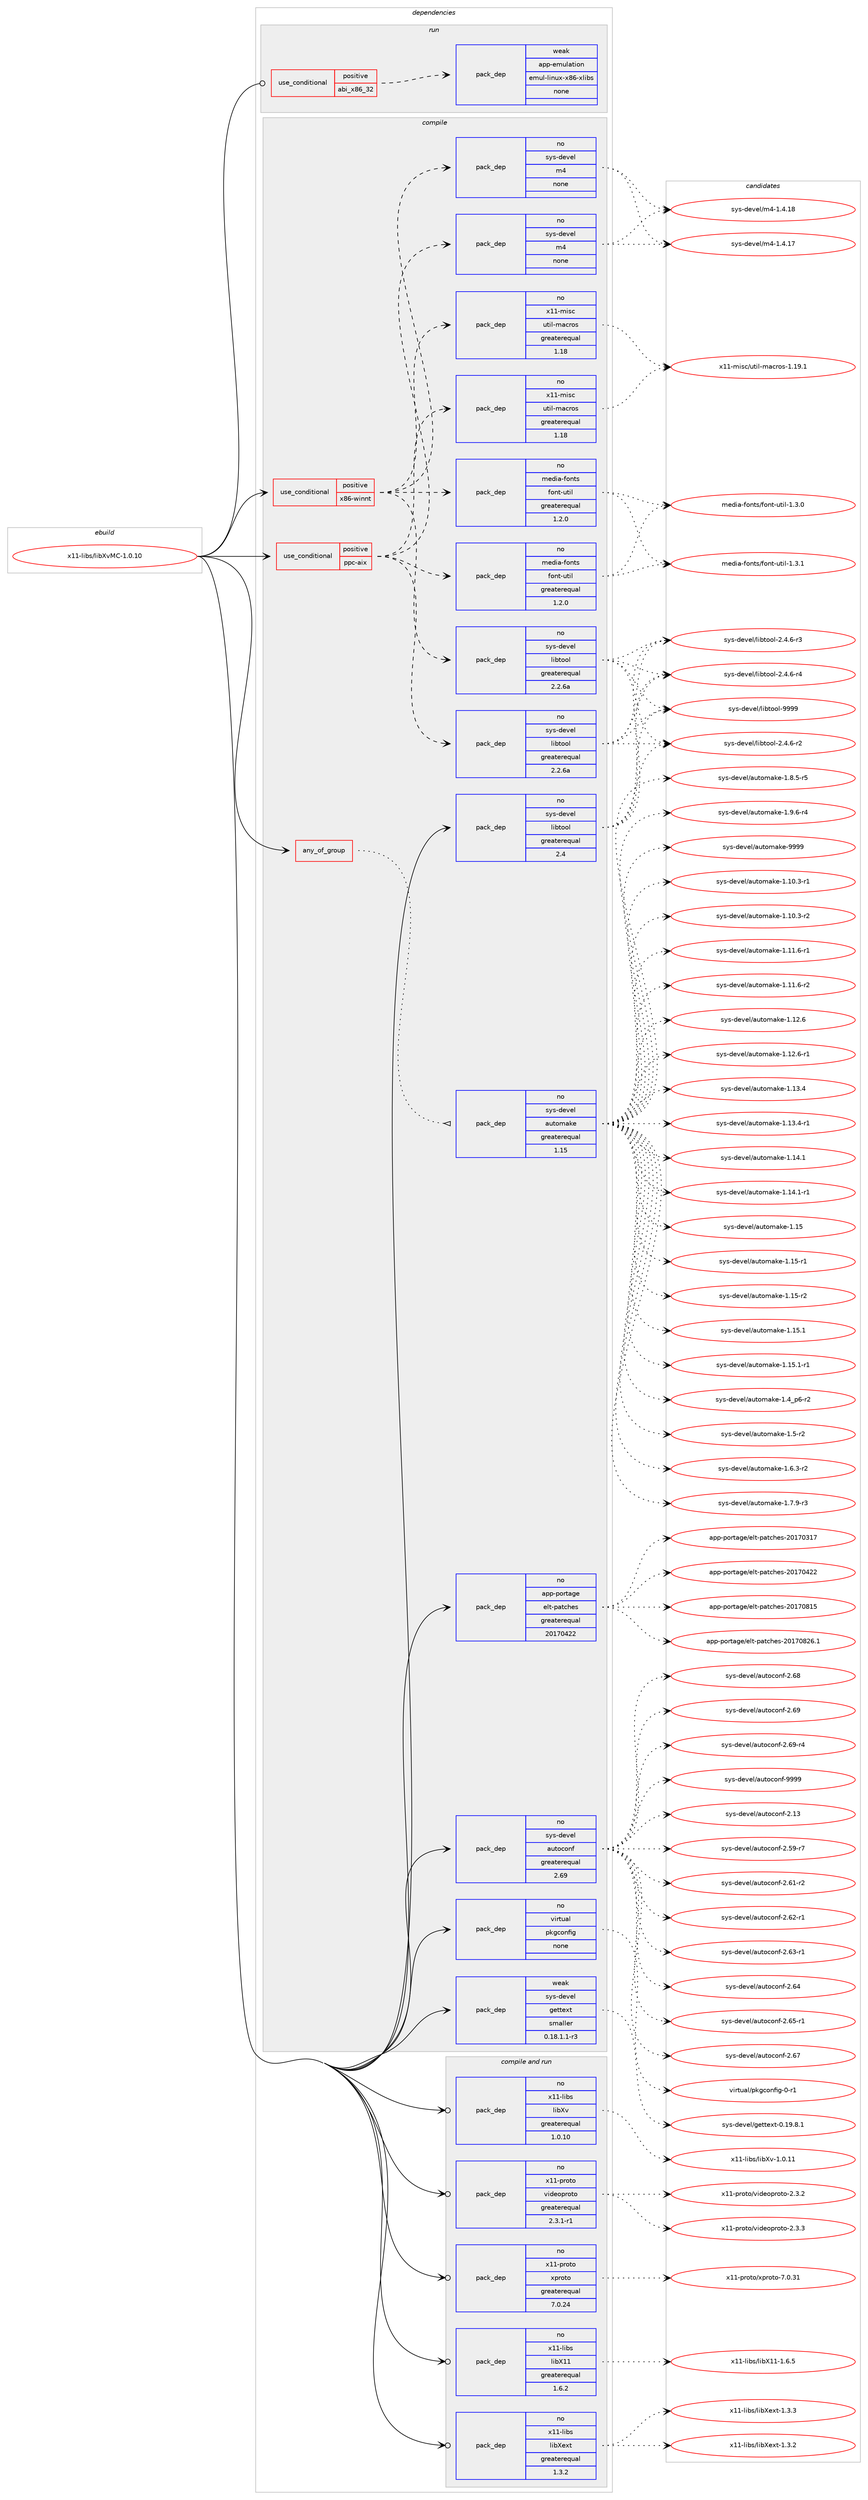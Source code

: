 digraph prolog {

# *************
# Graph options
# *************

newrank=true;
concentrate=true;
compound=true;
graph [rankdir=LR,fontname=Helvetica,fontsize=10,ranksep=1.5];#, ranksep=2.5, nodesep=0.2];
edge  [arrowhead=vee];
node  [fontname=Helvetica,fontsize=10];

# **********
# The ebuild
# **********

subgraph cluster_leftcol {
color=gray;
rank=same;
label=<<i>ebuild</i>>;
id [label="x11-libs/libXvMC-1.0.10", color=red, width=4, href="../x11-libs/libXvMC-1.0.10.svg"];
}

# ****************
# The dependencies
# ****************

subgraph cluster_midcol {
color=gray;
label=<<i>dependencies</i>>;
subgraph cluster_compile {
fillcolor="#eeeeee";
style=filled;
label=<<i>compile</i>>;
subgraph any9318 {
dependency518470 [label=<<TABLE BORDER="0" CELLBORDER="1" CELLSPACING="0" CELLPADDING="4"><TR><TD CELLPADDING="10">any_of_group</TD></TR></TABLE>>, shape=none, color=red];subgraph pack386283 {
dependency518471 [label=<<TABLE BORDER="0" CELLBORDER="1" CELLSPACING="0" CELLPADDING="4" WIDTH="220"><TR><TD ROWSPAN="6" CELLPADDING="30">pack_dep</TD></TR><TR><TD WIDTH="110">no</TD></TR><TR><TD>sys-devel</TD></TR><TR><TD>automake</TD></TR><TR><TD>greaterequal</TD></TR><TR><TD>1.15</TD></TR></TABLE>>, shape=none, color=blue];
}
dependency518470:e -> dependency518471:w [weight=20,style="dotted",arrowhead="oinv"];
}
id:e -> dependency518470:w [weight=20,style="solid",arrowhead="vee"];
subgraph cond122530 {
dependency518472 [label=<<TABLE BORDER="0" CELLBORDER="1" CELLSPACING="0" CELLPADDING="4"><TR><TD ROWSPAN="3" CELLPADDING="10">use_conditional</TD></TR><TR><TD>positive</TD></TR><TR><TD>ppc-aix</TD></TR></TABLE>>, shape=none, color=red];
subgraph pack386284 {
dependency518473 [label=<<TABLE BORDER="0" CELLBORDER="1" CELLSPACING="0" CELLPADDING="4" WIDTH="220"><TR><TD ROWSPAN="6" CELLPADDING="30">pack_dep</TD></TR><TR><TD WIDTH="110">no</TD></TR><TR><TD>sys-devel</TD></TR><TR><TD>libtool</TD></TR><TR><TD>greaterequal</TD></TR><TR><TD>2.2.6a</TD></TR></TABLE>>, shape=none, color=blue];
}
dependency518472:e -> dependency518473:w [weight=20,style="dashed",arrowhead="vee"];
subgraph pack386285 {
dependency518474 [label=<<TABLE BORDER="0" CELLBORDER="1" CELLSPACING="0" CELLPADDING="4" WIDTH="220"><TR><TD ROWSPAN="6" CELLPADDING="30">pack_dep</TD></TR><TR><TD WIDTH="110">no</TD></TR><TR><TD>sys-devel</TD></TR><TR><TD>m4</TD></TR><TR><TD>none</TD></TR><TR><TD></TD></TR></TABLE>>, shape=none, color=blue];
}
dependency518472:e -> dependency518474:w [weight=20,style="dashed",arrowhead="vee"];
subgraph pack386286 {
dependency518475 [label=<<TABLE BORDER="0" CELLBORDER="1" CELLSPACING="0" CELLPADDING="4" WIDTH="220"><TR><TD ROWSPAN="6" CELLPADDING="30">pack_dep</TD></TR><TR><TD WIDTH="110">no</TD></TR><TR><TD>x11-misc</TD></TR><TR><TD>util-macros</TD></TR><TR><TD>greaterequal</TD></TR><TR><TD>1.18</TD></TR></TABLE>>, shape=none, color=blue];
}
dependency518472:e -> dependency518475:w [weight=20,style="dashed",arrowhead="vee"];
subgraph pack386287 {
dependency518476 [label=<<TABLE BORDER="0" CELLBORDER="1" CELLSPACING="0" CELLPADDING="4" WIDTH="220"><TR><TD ROWSPAN="6" CELLPADDING="30">pack_dep</TD></TR><TR><TD WIDTH="110">no</TD></TR><TR><TD>media-fonts</TD></TR><TR><TD>font-util</TD></TR><TR><TD>greaterequal</TD></TR><TR><TD>1.2.0</TD></TR></TABLE>>, shape=none, color=blue];
}
dependency518472:e -> dependency518476:w [weight=20,style="dashed",arrowhead="vee"];
}
id:e -> dependency518472:w [weight=20,style="solid",arrowhead="vee"];
subgraph cond122531 {
dependency518477 [label=<<TABLE BORDER="0" CELLBORDER="1" CELLSPACING="0" CELLPADDING="4"><TR><TD ROWSPAN="3" CELLPADDING="10">use_conditional</TD></TR><TR><TD>positive</TD></TR><TR><TD>x86-winnt</TD></TR></TABLE>>, shape=none, color=red];
subgraph pack386288 {
dependency518478 [label=<<TABLE BORDER="0" CELLBORDER="1" CELLSPACING="0" CELLPADDING="4" WIDTH="220"><TR><TD ROWSPAN="6" CELLPADDING="30">pack_dep</TD></TR><TR><TD WIDTH="110">no</TD></TR><TR><TD>sys-devel</TD></TR><TR><TD>libtool</TD></TR><TR><TD>greaterequal</TD></TR><TR><TD>2.2.6a</TD></TR></TABLE>>, shape=none, color=blue];
}
dependency518477:e -> dependency518478:w [weight=20,style="dashed",arrowhead="vee"];
subgraph pack386289 {
dependency518479 [label=<<TABLE BORDER="0" CELLBORDER="1" CELLSPACING="0" CELLPADDING="4" WIDTH="220"><TR><TD ROWSPAN="6" CELLPADDING="30">pack_dep</TD></TR><TR><TD WIDTH="110">no</TD></TR><TR><TD>sys-devel</TD></TR><TR><TD>m4</TD></TR><TR><TD>none</TD></TR><TR><TD></TD></TR></TABLE>>, shape=none, color=blue];
}
dependency518477:e -> dependency518479:w [weight=20,style="dashed",arrowhead="vee"];
subgraph pack386290 {
dependency518480 [label=<<TABLE BORDER="0" CELLBORDER="1" CELLSPACING="0" CELLPADDING="4" WIDTH="220"><TR><TD ROWSPAN="6" CELLPADDING="30">pack_dep</TD></TR><TR><TD WIDTH="110">no</TD></TR><TR><TD>x11-misc</TD></TR><TR><TD>util-macros</TD></TR><TR><TD>greaterequal</TD></TR><TR><TD>1.18</TD></TR></TABLE>>, shape=none, color=blue];
}
dependency518477:e -> dependency518480:w [weight=20,style="dashed",arrowhead="vee"];
subgraph pack386291 {
dependency518481 [label=<<TABLE BORDER="0" CELLBORDER="1" CELLSPACING="0" CELLPADDING="4" WIDTH="220"><TR><TD ROWSPAN="6" CELLPADDING="30">pack_dep</TD></TR><TR><TD WIDTH="110">no</TD></TR><TR><TD>media-fonts</TD></TR><TR><TD>font-util</TD></TR><TR><TD>greaterequal</TD></TR><TR><TD>1.2.0</TD></TR></TABLE>>, shape=none, color=blue];
}
dependency518477:e -> dependency518481:w [weight=20,style="dashed",arrowhead="vee"];
}
id:e -> dependency518477:w [weight=20,style="solid",arrowhead="vee"];
subgraph pack386292 {
dependency518482 [label=<<TABLE BORDER="0" CELLBORDER="1" CELLSPACING="0" CELLPADDING="4" WIDTH="220"><TR><TD ROWSPAN="6" CELLPADDING="30">pack_dep</TD></TR><TR><TD WIDTH="110">no</TD></TR><TR><TD>app-portage</TD></TR><TR><TD>elt-patches</TD></TR><TR><TD>greaterequal</TD></TR><TR><TD>20170422</TD></TR></TABLE>>, shape=none, color=blue];
}
id:e -> dependency518482:w [weight=20,style="solid",arrowhead="vee"];
subgraph pack386293 {
dependency518483 [label=<<TABLE BORDER="0" CELLBORDER="1" CELLSPACING="0" CELLPADDING="4" WIDTH="220"><TR><TD ROWSPAN="6" CELLPADDING="30">pack_dep</TD></TR><TR><TD WIDTH="110">no</TD></TR><TR><TD>sys-devel</TD></TR><TR><TD>autoconf</TD></TR><TR><TD>greaterequal</TD></TR><TR><TD>2.69</TD></TR></TABLE>>, shape=none, color=blue];
}
id:e -> dependency518483:w [weight=20,style="solid",arrowhead="vee"];
subgraph pack386294 {
dependency518484 [label=<<TABLE BORDER="0" CELLBORDER="1" CELLSPACING="0" CELLPADDING="4" WIDTH="220"><TR><TD ROWSPAN="6" CELLPADDING="30">pack_dep</TD></TR><TR><TD WIDTH="110">no</TD></TR><TR><TD>sys-devel</TD></TR><TR><TD>libtool</TD></TR><TR><TD>greaterequal</TD></TR><TR><TD>2.4</TD></TR></TABLE>>, shape=none, color=blue];
}
id:e -> dependency518484:w [weight=20,style="solid",arrowhead="vee"];
subgraph pack386295 {
dependency518485 [label=<<TABLE BORDER="0" CELLBORDER="1" CELLSPACING="0" CELLPADDING="4" WIDTH="220"><TR><TD ROWSPAN="6" CELLPADDING="30">pack_dep</TD></TR><TR><TD WIDTH="110">no</TD></TR><TR><TD>virtual</TD></TR><TR><TD>pkgconfig</TD></TR><TR><TD>none</TD></TR><TR><TD></TD></TR></TABLE>>, shape=none, color=blue];
}
id:e -> dependency518485:w [weight=20,style="solid",arrowhead="vee"];
subgraph pack386296 {
dependency518486 [label=<<TABLE BORDER="0" CELLBORDER="1" CELLSPACING="0" CELLPADDING="4" WIDTH="220"><TR><TD ROWSPAN="6" CELLPADDING="30">pack_dep</TD></TR><TR><TD WIDTH="110">weak</TD></TR><TR><TD>sys-devel</TD></TR><TR><TD>gettext</TD></TR><TR><TD>smaller</TD></TR><TR><TD>0.18.1.1-r3</TD></TR></TABLE>>, shape=none, color=blue];
}
id:e -> dependency518486:w [weight=20,style="solid",arrowhead="vee"];
}
subgraph cluster_compileandrun {
fillcolor="#eeeeee";
style=filled;
label=<<i>compile and run</i>>;
subgraph pack386297 {
dependency518487 [label=<<TABLE BORDER="0" CELLBORDER="1" CELLSPACING="0" CELLPADDING="4" WIDTH="220"><TR><TD ROWSPAN="6" CELLPADDING="30">pack_dep</TD></TR><TR><TD WIDTH="110">no</TD></TR><TR><TD>x11-libs</TD></TR><TR><TD>libX11</TD></TR><TR><TD>greaterequal</TD></TR><TR><TD>1.6.2</TD></TR></TABLE>>, shape=none, color=blue];
}
id:e -> dependency518487:w [weight=20,style="solid",arrowhead="odotvee"];
subgraph pack386298 {
dependency518488 [label=<<TABLE BORDER="0" CELLBORDER="1" CELLSPACING="0" CELLPADDING="4" WIDTH="220"><TR><TD ROWSPAN="6" CELLPADDING="30">pack_dep</TD></TR><TR><TD WIDTH="110">no</TD></TR><TR><TD>x11-libs</TD></TR><TR><TD>libXext</TD></TR><TR><TD>greaterequal</TD></TR><TR><TD>1.3.2</TD></TR></TABLE>>, shape=none, color=blue];
}
id:e -> dependency518488:w [weight=20,style="solid",arrowhead="odotvee"];
subgraph pack386299 {
dependency518489 [label=<<TABLE BORDER="0" CELLBORDER="1" CELLSPACING="0" CELLPADDING="4" WIDTH="220"><TR><TD ROWSPAN="6" CELLPADDING="30">pack_dep</TD></TR><TR><TD WIDTH="110">no</TD></TR><TR><TD>x11-libs</TD></TR><TR><TD>libXv</TD></TR><TR><TD>greaterequal</TD></TR><TR><TD>1.0.10</TD></TR></TABLE>>, shape=none, color=blue];
}
id:e -> dependency518489:w [weight=20,style="solid",arrowhead="odotvee"];
subgraph pack386300 {
dependency518490 [label=<<TABLE BORDER="0" CELLBORDER="1" CELLSPACING="0" CELLPADDING="4" WIDTH="220"><TR><TD ROWSPAN="6" CELLPADDING="30">pack_dep</TD></TR><TR><TD WIDTH="110">no</TD></TR><TR><TD>x11-proto</TD></TR><TR><TD>videoproto</TD></TR><TR><TD>greaterequal</TD></TR><TR><TD>2.3.1-r1</TD></TR></TABLE>>, shape=none, color=blue];
}
id:e -> dependency518490:w [weight=20,style="solid",arrowhead="odotvee"];
subgraph pack386301 {
dependency518491 [label=<<TABLE BORDER="0" CELLBORDER="1" CELLSPACING="0" CELLPADDING="4" WIDTH="220"><TR><TD ROWSPAN="6" CELLPADDING="30">pack_dep</TD></TR><TR><TD WIDTH="110">no</TD></TR><TR><TD>x11-proto</TD></TR><TR><TD>xproto</TD></TR><TR><TD>greaterequal</TD></TR><TR><TD>7.0.24</TD></TR></TABLE>>, shape=none, color=blue];
}
id:e -> dependency518491:w [weight=20,style="solid",arrowhead="odotvee"];
}
subgraph cluster_run {
fillcolor="#eeeeee";
style=filled;
label=<<i>run</i>>;
subgraph cond122532 {
dependency518492 [label=<<TABLE BORDER="0" CELLBORDER="1" CELLSPACING="0" CELLPADDING="4"><TR><TD ROWSPAN="3" CELLPADDING="10">use_conditional</TD></TR><TR><TD>positive</TD></TR><TR><TD>abi_x86_32</TD></TR></TABLE>>, shape=none, color=red];
subgraph pack386302 {
dependency518493 [label=<<TABLE BORDER="0" CELLBORDER="1" CELLSPACING="0" CELLPADDING="4" WIDTH="220"><TR><TD ROWSPAN="6" CELLPADDING="30">pack_dep</TD></TR><TR><TD WIDTH="110">weak</TD></TR><TR><TD>app-emulation</TD></TR><TR><TD>emul-linux-x86-xlibs</TD></TR><TR><TD>none</TD></TR><TR><TD></TD></TR></TABLE>>, shape=none, color=blue];
}
dependency518492:e -> dependency518493:w [weight=20,style="dashed",arrowhead="vee"];
}
id:e -> dependency518492:w [weight=20,style="solid",arrowhead="odot"];
}
}

# **************
# The candidates
# **************

subgraph cluster_choices {
rank=same;
color=gray;
label=<<i>candidates</i>>;

subgraph choice386283 {
color=black;
nodesep=1;
choice11512111545100101118101108479711711611110997107101454946494846514511449 [label="sys-devel/automake-1.10.3-r1", color=red, width=4,href="../sys-devel/automake-1.10.3-r1.svg"];
choice11512111545100101118101108479711711611110997107101454946494846514511450 [label="sys-devel/automake-1.10.3-r2", color=red, width=4,href="../sys-devel/automake-1.10.3-r2.svg"];
choice11512111545100101118101108479711711611110997107101454946494946544511449 [label="sys-devel/automake-1.11.6-r1", color=red, width=4,href="../sys-devel/automake-1.11.6-r1.svg"];
choice11512111545100101118101108479711711611110997107101454946494946544511450 [label="sys-devel/automake-1.11.6-r2", color=red, width=4,href="../sys-devel/automake-1.11.6-r2.svg"];
choice1151211154510010111810110847971171161111099710710145494649504654 [label="sys-devel/automake-1.12.6", color=red, width=4,href="../sys-devel/automake-1.12.6.svg"];
choice11512111545100101118101108479711711611110997107101454946495046544511449 [label="sys-devel/automake-1.12.6-r1", color=red, width=4,href="../sys-devel/automake-1.12.6-r1.svg"];
choice1151211154510010111810110847971171161111099710710145494649514652 [label="sys-devel/automake-1.13.4", color=red, width=4,href="../sys-devel/automake-1.13.4.svg"];
choice11512111545100101118101108479711711611110997107101454946495146524511449 [label="sys-devel/automake-1.13.4-r1", color=red, width=4,href="../sys-devel/automake-1.13.4-r1.svg"];
choice1151211154510010111810110847971171161111099710710145494649524649 [label="sys-devel/automake-1.14.1", color=red, width=4,href="../sys-devel/automake-1.14.1.svg"];
choice11512111545100101118101108479711711611110997107101454946495246494511449 [label="sys-devel/automake-1.14.1-r1", color=red, width=4,href="../sys-devel/automake-1.14.1-r1.svg"];
choice115121115451001011181011084797117116111109971071014549464953 [label="sys-devel/automake-1.15", color=red, width=4,href="../sys-devel/automake-1.15.svg"];
choice1151211154510010111810110847971171161111099710710145494649534511449 [label="sys-devel/automake-1.15-r1", color=red, width=4,href="../sys-devel/automake-1.15-r1.svg"];
choice1151211154510010111810110847971171161111099710710145494649534511450 [label="sys-devel/automake-1.15-r2", color=red, width=4,href="../sys-devel/automake-1.15-r2.svg"];
choice1151211154510010111810110847971171161111099710710145494649534649 [label="sys-devel/automake-1.15.1", color=red, width=4,href="../sys-devel/automake-1.15.1.svg"];
choice11512111545100101118101108479711711611110997107101454946495346494511449 [label="sys-devel/automake-1.15.1-r1", color=red, width=4,href="../sys-devel/automake-1.15.1-r1.svg"];
choice115121115451001011181011084797117116111109971071014549465295112544511450 [label="sys-devel/automake-1.4_p6-r2", color=red, width=4,href="../sys-devel/automake-1.4_p6-r2.svg"];
choice11512111545100101118101108479711711611110997107101454946534511450 [label="sys-devel/automake-1.5-r2", color=red, width=4,href="../sys-devel/automake-1.5-r2.svg"];
choice115121115451001011181011084797117116111109971071014549465446514511450 [label="sys-devel/automake-1.6.3-r2", color=red, width=4,href="../sys-devel/automake-1.6.3-r2.svg"];
choice115121115451001011181011084797117116111109971071014549465546574511451 [label="sys-devel/automake-1.7.9-r3", color=red, width=4,href="../sys-devel/automake-1.7.9-r3.svg"];
choice115121115451001011181011084797117116111109971071014549465646534511453 [label="sys-devel/automake-1.8.5-r5", color=red, width=4,href="../sys-devel/automake-1.8.5-r5.svg"];
choice115121115451001011181011084797117116111109971071014549465746544511452 [label="sys-devel/automake-1.9.6-r4", color=red, width=4,href="../sys-devel/automake-1.9.6-r4.svg"];
choice115121115451001011181011084797117116111109971071014557575757 [label="sys-devel/automake-9999", color=red, width=4,href="../sys-devel/automake-9999.svg"];
dependency518471:e -> choice11512111545100101118101108479711711611110997107101454946494846514511449:w [style=dotted,weight="100"];
dependency518471:e -> choice11512111545100101118101108479711711611110997107101454946494846514511450:w [style=dotted,weight="100"];
dependency518471:e -> choice11512111545100101118101108479711711611110997107101454946494946544511449:w [style=dotted,weight="100"];
dependency518471:e -> choice11512111545100101118101108479711711611110997107101454946494946544511450:w [style=dotted,weight="100"];
dependency518471:e -> choice1151211154510010111810110847971171161111099710710145494649504654:w [style=dotted,weight="100"];
dependency518471:e -> choice11512111545100101118101108479711711611110997107101454946495046544511449:w [style=dotted,weight="100"];
dependency518471:e -> choice1151211154510010111810110847971171161111099710710145494649514652:w [style=dotted,weight="100"];
dependency518471:e -> choice11512111545100101118101108479711711611110997107101454946495146524511449:w [style=dotted,weight="100"];
dependency518471:e -> choice1151211154510010111810110847971171161111099710710145494649524649:w [style=dotted,weight="100"];
dependency518471:e -> choice11512111545100101118101108479711711611110997107101454946495246494511449:w [style=dotted,weight="100"];
dependency518471:e -> choice115121115451001011181011084797117116111109971071014549464953:w [style=dotted,weight="100"];
dependency518471:e -> choice1151211154510010111810110847971171161111099710710145494649534511449:w [style=dotted,weight="100"];
dependency518471:e -> choice1151211154510010111810110847971171161111099710710145494649534511450:w [style=dotted,weight="100"];
dependency518471:e -> choice1151211154510010111810110847971171161111099710710145494649534649:w [style=dotted,weight="100"];
dependency518471:e -> choice11512111545100101118101108479711711611110997107101454946495346494511449:w [style=dotted,weight="100"];
dependency518471:e -> choice115121115451001011181011084797117116111109971071014549465295112544511450:w [style=dotted,weight="100"];
dependency518471:e -> choice11512111545100101118101108479711711611110997107101454946534511450:w [style=dotted,weight="100"];
dependency518471:e -> choice115121115451001011181011084797117116111109971071014549465446514511450:w [style=dotted,weight="100"];
dependency518471:e -> choice115121115451001011181011084797117116111109971071014549465546574511451:w [style=dotted,weight="100"];
dependency518471:e -> choice115121115451001011181011084797117116111109971071014549465646534511453:w [style=dotted,weight="100"];
dependency518471:e -> choice115121115451001011181011084797117116111109971071014549465746544511452:w [style=dotted,weight="100"];
dependency518471:e -> choice115121115451001011181011084797117116111109971071014557575757:w [style=dotted,weight="100"];
}
subgraph choice386284 {
color=black;
nodesep=1;
choice1151211154510010111810110847108105981161111111084550465246544511450 [label="sys-devel/libtool-2.4.6-r2", color=red, width=4,href="../sys-devel/libtool-2.4.6-r2.svg"];
choice1151211154510010111810110847108105981161111111084550465246544511451 [label="sys-devel/libtool-2.4.6-r3", color=red, width=4,href="../sys-devel/libtool-2.4.6-r3.svg"];
choice1151211154510010111810110847108105981161111111084550465246544511452 [label="sys-devel/libtool-2.4.6-r4", color=red, width=4,href="../sys-devel/libtool-2.4.6-r4.svg"];
choice1151211154510010111810110847108105981161111111084557575757 [label="sys-devel/libtool-9999", color=red, width=4,href="../sys-devel/libtool-9999.svg"];
dependency518473:e -> choice1151211154510010111810110847108105981161111111084550465246544511450:w [style=dotted,weight="100"];
dependency518473:e -> choice1151211154510010111810110847108105981161111111084550465246544511451:w [style=dotted,weight="100"];
dependency518473:e -> choice1151211154510010111810110847108105981161111111084550465246544511452:w [style=dotted,weight="100"];
dependency518473:e -> choice1151211154510010111810110847108105981161111111084557575757:w [style=dotted,weight="100"];
}
subgraph choice386285 {
color=black;
nodesep=1;
choice11512111545100101118101108471095245494652464955 [label="sys-devel/m4-1.4.17", color=red, width=4,href="../sys-devel/m4-1.4.17.svg"];
choice11512111545100101118101108471095245494652464956 [label="sys-devel/m4-1.4.18", color=red, width=4,href="../sys-devel/m4-1.4.18.svg"];
dependency518474:e -> choice11512111545100101118101108471095245494652464955:w [style=dotted,weight="100"];
dependency518474:e -> choice11512111545100101118101108471095245494652464956:w [style=dotted,weight="100"];
}
subgraph choice386286 {
color=black;
nodesep=1;
choice120494945109105115994711711610510845109979911411111545494649574649 [label="x11-misc/util-macros-1.19.1", color=red, width=4,href="../x11-misc/util-macros-1.19.1.svg"];
dependency518475:e -> choice120494945109105115994711711610510845109979911411111545494649574649:w [style=dotted,weight="100"];
}
subgraph choice386287 {
color=black;
nodesep=1;
choice10910110010597451021111101161154710211111011645117116105108454946514648 [label="media-fonts/font-util-1.3.0", color=red, width=4,href="../media-fonts/font-util-1.3.0.svg"];
choice10910110010597451021111101161154710211111011645117116105108454946514649 [label="media-fonts/font-util-1.3.1", color=red, width=4,href="../media-fonts/font-util-1.3.1.svg"];
dependency518476:e -> choice10910110010597451021111101161154710211111011645117116105108454946514648:w [style=dotted,weight="100"];
dependency518476:e -> choice10910110010597451021111101161154710211111011645117116105108454946514649:w [style=dotted,weight="100"];
}
subgraph choice386288 {
color=black;
nodesep=1;
choice1151211154510010111810110847108105981161111111084550465246544511450 [label="sys-devel/libtool-2.4.6-r2", color=red, width=4,href="../sys-devel/libtool-2.4.6-r2.svg"];
choice1151211154510010111810110847108105981161111111084550465246544511451 [label="sys-devel/libtool-2.4.6-r3", color=red, width=4,href="../sys-devel/libtool-2.4.6-r3.svg"];
choice1151211154510010111810110847108105981161111111084550465246544511452 [label="sys-devel/libtool-2.4.6-r4", color=red, width=4,href="../sys-devel/libtool-2.4.6-r4.svg"];
choice1151211154510010111810110847108105981161111111084557575757 [label="sys-devel/libtool-9999", color=red, width=4,href="../sys-devel/libtool-9999.svg"];
dependency518478:e -> choice1151211154510010111810110847108105981161111111084550465246544511450:w [style=dotted,weight="100"];
dependency518478:e -> choice1151211154510010111810110847108105981161111111084550465246544511451:w [style=dotted,weight="100"];
dependency518478:e -> choice1151211154510010111810110847108105981161111111084550465246544511452:w [style=dotted,weight="100"];
dependency518478:e -> choice1151211154510010111810110847108105981161111111084557575757:w [style=dotted,weight="100"];
}
subgraph choice386289 {
color=black;
nodesep=1;
choice11512111545100101118101108471095245494652464955 [label="sys-devel/m4-1.4.17", color=red, width=4,href="../sys-devel/m4-1.4.17.svg"];
choice11512111545100101118101108471095245494652464956 [label="sys-devel/m4-1.4.18", color=red, width=4,href="../sys-devel/m4-1.4.18.svg"];
dependency518479:e -> choice11512111545100101118101108471095245494652464955:w [style=dotted,weight="100"];
dependency518479:e -> choice11512111545100101118101108471095245494652464956:w [style=dotted,weight="100"];
}
subgraph choice386290 {
color=black;
nodesep=1;
choice120494945109105115994711711610510845109979911411111545494649574649 [label="x11-misc/util-macros-1.19.1", color=red, width=4,href="../x11-misc/util-macros-1.19.1.svg"];
dependency518480:e -> choice120494945109105115994711711610510845109979911411111545494649574649:w [style=dotted,weight="100"];
}
subgraph choice386291 {
color=black;
nodesep=1;
choice10910110010597451021111101161154710211111011645117116105108454946514648 [label="media-fonts/font-util-1.3.0", color=red, width=4,href="../media-fonts/font-util-1.3.0.svg"];
choice10910110010597451021111101161154710211111011645117116105108454946514649 [label="media-fonts/font-util-1.3.1", color=red, width=4,href="../media-fonts/font-util-1.3.1.svg"];
dependency518481:e -> choice10910110010597451021111101161154710211111011645117116105108454946514648:w [style=dotted,weight="100"];
dependency518481:e -> choice10910110010597451021111101161154710211111011645117116105108454946514649:w [style=dotted,weight="100"];
}
subgraph choice386292 {
color=black;
nodesep=1;
choice97112112451121111141169710310147101108116451129711699104101115455048495548514955 [label="app-portage/elt-patches-20170317", color=red, width=4,href="../app-portage/elt-patches-20170317.svg"];
choice97112112451121111141169710310147101108116451129711699104101115455048495548525050 [label="app-portage/elt-patches-20170422", color=red, width=4,href="../app-portage/elt-patches-20170422.svg"];
choice97112112451121111141169710310147101108116451129711699104101115455048495548564953 [label="app-portage/elt-patches-20170815", color=red, width=4,href="../app-portage/elt-patches-20170815.svg"];
choice971121124511211111411697103101471011081164511297116991041011154550484955485650544649 [label="app-portage/elt-patches-20170826.1", color=red, width=4,href="../app-portage/elt-patches-20170826.1.svg"];
dependency518482:e -> choice97112112451121111141169710310147101108116451129711699104101115455048495548514955:w [style=dotted,weight="100"];
dependency518482:e -> choice97112112451121111141169710310147101108116451129711699104101115455048495548525050:w [style=dotted,weight="100"];
dependency518482:e -> choice97112112451121111141169710310147101108116451129711699104101115455048495548564953:w [style=dotted,weight="100"];
dependency518482:e -> choice971121124511211111411697103101471011081164511297116991041011154550484955485650544649:w [style=dotted,weight="100"];
}
subgraph choice386293 {
color=black;
nodesep=1;
choice115121115451001011181011084797117116111991111101024550464951 [label="sys-devel/autoconf-2.13", color=red, width=4,href="../sys-devel/autoconf-2.13.svg"];
choice1151211154510010111810110847971171161119911111010245504653574511455 [label="sys-devel/autoconf-2.59-r7", color=red, width=4,href="../sys-devel/autoconf-2.59-r7.svg"];
choice1151211154510010111810110847971171161119911111010245504654494511450 [label="sys-devel/autoconf-2.61-r2", color=red, width=4,href="../sys-devel/autoconf-2.61-r2.svg"];
choice1151211154510010111810110847971171161119911111010245504654504511449 [label="sys-devel/autoconf-2.62-r1", color=red, width=4,href="../sys-devel/autoconf-2.62-r1.svg"];
choice1151211154510010111810110847971171161119911111010245504654514511449 [label="sys-devel/autoconf-2.63-r1", color=red, width=4,href="../sys-devel/autoconf-2.63-r1.svg"];
choice115121115451001011181011084797117116111991111101024550465452 [label="sys-devel/autoconf-2.64", color=red, width=4,href="../sys-devel/autoconf-2.64.svg"];
choice1151211154510010111810110847971171161119911111010245504654534511449 [label="sys-devel/autoconf-2.65-r1", color=red, width=4,href="../sys-devel/autoconf-2.65-r1.svg"];
choice115121115451001011181011084797117116111991111101024550465455 [label="sys-devel/autoconf-2.67", color=red, width=4,href="../sys-devel/autoconf-2.67.svg"];
choice115121115451001011181011084797117116111991111101024550465456 [label="sys-devel/autoconf-2.68", color=red, width=4,href="../sys-devel/autoconf-2.68.svg"];
choice115121115451001011181011084797117116111991111101024550465457 [label="sys-devel/autoconf-2.69", color=red, width=4,href="../sys-devel/autoconf-2.69.svg"];
choice1151211154510010111810110847971171161119911111010245504654574511452 [label="sys-devel/autoconf-2.69-r4", color=red, width=4,href="../sys-devel/autoconf-2.69-r4.svg"];
choice115121115451001011181011084797117116111991111101024557575757 [label="sys-devel/autoconf-9999", color=red, width=4,href="../sys-devel/autoconf-9999.svg"];
dependency518483:e -> choice115121115451001011181011084797117116111991111101024550464951:w [style=dotted,weight="100"];
dependency518483:e -> choice1151211154510010111810110847971171161119911111010245504653574511455:w [style=dotted,weight="100"];
dependency518483:e -> choice1151211154510010111810110847971171161119911111010245504654494511450:w [style=dotted,weight="100"];
dependency518483:e -> choice1151211154510010111810110847971171161119911111010245504654504511449:w [style=dotted,weight="100"];
dependency518483:e -> choice1151211154510010111810110847971171161119911111010245504654514511449:w [style=dotted,weight="100"];
dependency518483:e -> choice115121115451001011181011084797117116111991111101024550465452:w [style=dotted,weight="100"];
dependency518483:e -> choice1151211154510010111810110847971171161119911111010245504654534511449:w [style=dotted,weight="100"];
dependency518483:e -> choice115121115451001011181011084797117116111991111101024550465455:w [style=dotted,weight="100"];
dependency518483:e -> choice115121115451001011181011084797117116111991111101024550465456:w [style=dotted,weight="100"];
dependency518483:e -> choice115121115451001011181011084797117116111991111101024550465457:w [style=dotted,weight="100"];
dependency518483:e -> choice1151211154510010111810110847971171161119911111010245504654574511452:w [style=dotted,weight="100"];
dependency518483:e -> choice115121115451001011181011084797117116111991111101024557575757:w [style=dotted,weight="100"];
}
subgraph choice386294 {
color=black;
nodesep=1;
choice1151211154510010111810110847108105981161111111084550465246544511450 [label="sys-devel/libtool-2.4.6-r2", color=red, width=4,href="../sys-devel/libtool-2.4.6-r2.svg"];
choice1151211154510010111810110847108105981161111111084550465246544511451 [label="sys-devel/libtool-2.4.6-r3", color=red, width=4,href="../sys-devel/libtool-2.4.6-r3.svg"];
choice1151211154510010111810110847108105981161111111084550465246544511452 [label="sys-devel/libtool-2.4.6-r4", color=red, width=4,href="../sys-devel/libtool-2.4.6-r4.svg"];
choice1151211154510010111810110847108105981161111111084557575757 [label="sys-devel/libtool-9999", color=red, width=4,href="../sys-devel/libtool-9999.svg"];
dependency518484:e -> choice1151211154510010111810110847108105981161111111084550465246544511450:w [style=dotted,weight="100"];
dependency518484:e -> choice1151211154510010111810110847108105981161111111084550465246544511451:w [style=dotted,weight="100"];
dependency518484:e -> choice1151211154510010111810110847108105981161111111084550465246544511452:w [style=dotted,weight="100"];
dependency518484:e -> choice1151211154510010111810110847108105981161111111084557575757:w [style=dotted,weight="100"];
}
subgraph choice386295 {
color=black;
nodesep=1;
choice11810511411611797108471121071039911111010210510345484511449 [label="virtual/pkgconfig-0-r1", color=red, width=4,href="../virtual/pkgconfig-0-r1.svg"];
dependency518485:e -> choice11810511411611797108471121071039911111010210510345484511449:w [style=dotted,weight="100"];
}
subgraph choice386296 {
color=black;
nodesep=1;
choice1151211154510010111810110847103101116116101120116454846495746564649 [label="sys-devel/gettext-0.19.8.1", color=red, width=4,href="../sys-devel/gettext-0.19.8.1.svg"];
dependency518486:e -> choice1151211154510010111810110847103101116116101120116454846495746564649:w [style=dotted,weight="100"];
}
subgraph choice386297 {
color=black;
nodesep=1;
choice120494945108105981154710810598884949454946544653 [label="x11-libs/libX11-1.6.5", color=red, width=4,href="../x11-libs/libX11-1.6.5.svg"];
dependency518487:e -> choice120494945108105981154710810598884949454946544653:w [style=dotted,weight="100"];
}
subgraph choice386298 {
color=black;
nodesep=1;
choice12049494510810598115471081059888101120116454946514650 [label="x11-libs/libXext-1.3.2", color=red, width=4,href="../x11-libs/libXext-1.3.2.svg"];
choice12049494510810598115471081059888101120116454946514651 [label="x11-libs/libXext-1.3.3", color=red, width=4,href="../x11-libs/libXext-1.3.3.svg"];
dependency518488:e -> choice12049494510810598115471081059888101120116454946514650:w [style=dotted,weight="100"];
dependency518488:e -> choice12049494510810598115471081059888101120116454946514651:w [style=dotted,weight="100"];
}
subgraph choice386299 {
color=black;
nodesep=1;
choice1204949451081059811547108105988811845494648464949 [label="x11-libs/libXv-1.0.11", color=red, width=4,href="../x11-libs/libXv-1.0.11.svg"];
dependency518489:e -> choice1204949451081059811547108105988811845494648464949:w [style=dotted,weight="100"];
}
subgraph choice386300 {
color=black;
nodesep=1;
choice12049494511211411111611147118105100101111112114111116111455046514650 [label="x11-proto/videoproto-2.3.2", color=red, width=4,href="../x11-proto/videoproto-2.3.2.svg"];
choice12049494511211411111611147118105100101111112114111116111455046514651 [label="x11-proto/videoproto-2.3.3", color=red, width=4,href="../x11-proto/videoproto-2.3.3.svg"];
dependency518490:e -> choice12049494511211411111611147118105100101111112114111116111455046514650:w [style=dotted,weight="100"];
dependency518490:e -> choice12049494511211411111611147118105100101111112114111116111455046514651:w [style=dotted,weight="100"];
}
subgraph choice386301 {
color=black;
nodesep=1;
choice1204949451121141111161114712011211411111611145554648465149 [label="x11-proto/xproto-7.0.31", color=red, width=4,href="../x11-proto/xproto-7.0.31.svg"];
dependency518491:e -> choice1204949451121141111161114712011211411111611145554648465149:w [style=dotted,weight="100"];
}
subgraph choice386302 {
color=black;
nodesep=1;
}
}

}
